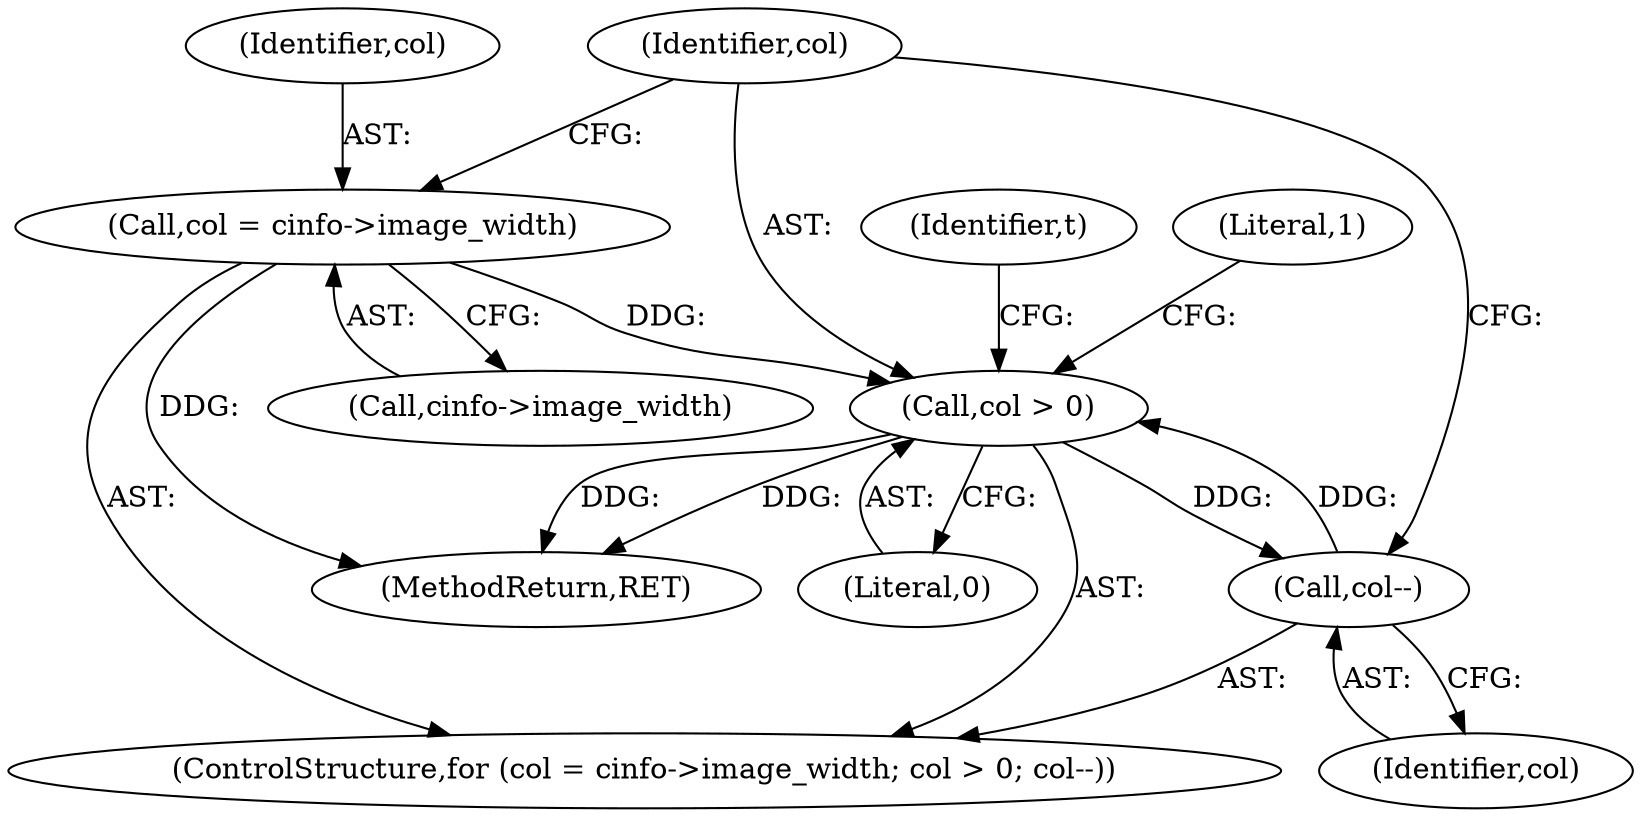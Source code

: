 digraph "0_libjpeg-turbo_9c78a04df4e44ef6487eee99c4258397f4fdca55@API" {
"1000344" [label="(Call,col = cinfo->image_width)"];
"1000349" [label="(Call,col > 0)"];
"1000352" [label="(Call,col--)"];
"1000353" [label="(Identifier,col)"];
"1000349" [label="(Call,col > 0)"];
"1000346" [label="(Call,cinfo->image_width)"];
"1000350" [label="(Identifier,col)"];
"1000345" [label="(Identifier,col)"];
"1000343" [label="(ControlStructure,for (col = cinfo->image_width; col > 0; col--))"];
"1000462" [label="(MethodReturn,RET)"];
"1000351" [label="(Literal,0)"];
"1000352" [label="(Call,col--)"];
"1000356" [label="(Identifier,t)"];
"1000461" [label="(Literal,1)"];
"1000344" [label="(Call,col = cinfo->image_width)"];
"1000344" -> "1000343"  [label="AST: "];
"1000344" -> "1000346"  [label="CFG: "];
"1000345" -> "1000344"  [label="AST: "];
"1000346" -> "1000344"  [label="AST: "];
"1000350" -> "1000344"  [label="CFG: "];
"1000344" -> "1000462"  [label="DDG: "];
"1000344" -> "1000349"  [label="DDG: "];
"1000349" -> "1000343"  [label="AST: "];
"1000349" -> "1000351"  [label="CFG: "];
"1000350" -> "1000349"  [label="AST: "];
"1000351" -> "1000349"  [label="AST: "];
"1000356" -> "1000349"  [label="CFG: "];
"1000461" -> "1000349"  [label="CFG: "];
"1000349" -> "1000462"  [label="DDG: "];
"1000349" -> "1000462"  [label="DDG: "];
"1000352" -> "1000349"  [label="DDG: "];
"1000349" -> "1000352"  [label="DDG: "];
"1000352" -> "1000343"  [label="AST: "];
"1000352" -> "1000353"  [label="CFG: "];
"1000353" -> "1000352"  [label="AST: "];
"1000350" -> "1000352"  [label="CFG: "];
}
